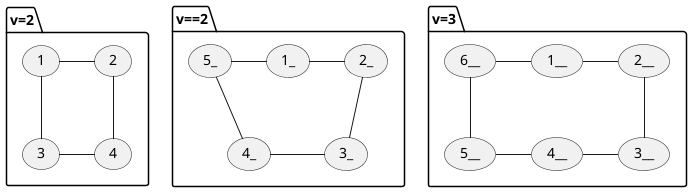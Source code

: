 @startuml
package v=2{
    (1) - (2)
    (3) - (4)
    (2) -- (4)
    (1) -- (3)
}
package v==2{
    (5_) - (1_)
    (1_) - (2_)
    (2_) -- (3_)
    (5_) -- (4_)
    (4_) - (3_)
}
package v=3{
    (6__) - (1__)
    (1__) - (2__)
    (2__) -- (3__)
    (6__) -- (5__)
    (4__) - (3__)
    (5__) - (4__)
}
@enduml
